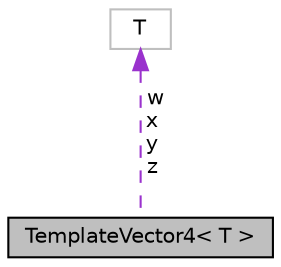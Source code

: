 digraph "TemplateVector4&lt; T &gt;"
{
  edge [fontname="Helvetica",fontsize="10",labelfontname="Helvetica",labelfontsize="10"];
  node [fontname="Helvetica",fontsize="10",shape=record];
  Node1 [label="TemplateVector4\< T \>",height=0.2,width=0.4,color="black", fillcolor="grey75", style="filled", fontcolor="black"];
  Node2 -> Node1 [dir="back",color="darkorchid3",fontsize="10",style="dashed",label=" w\nx\ny\nz" ,fontname="Helvetica"];
  Node2 [label="T",height=0.2,width=0.4,color="grey75", fillcolor="white", style="filled"];
}
